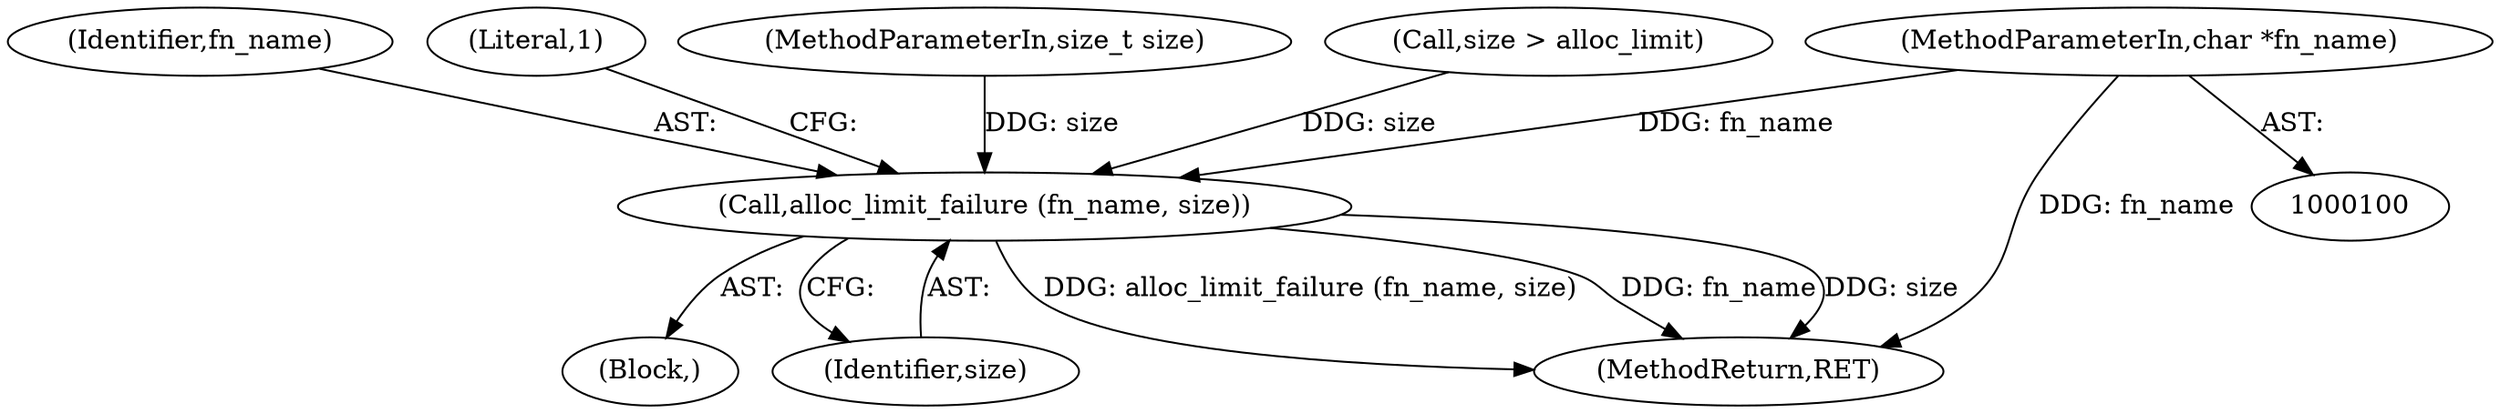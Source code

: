 digraph "1_tnef_c5044689e50039635e7700fe2472fd632ac77176@pointer" {
"1000101" [label="(MethodParameterIn,char *fn_name)"];
"1000111" [label="(Call,alloc_limit_failure (fn_name, size))"];
"1000112" [label="(Identifier,fn_name)"];
"1000116" [label="(Literal,1)"];
"1000110" [label="(Block,)"];
"1000101" [label="(MethodParameterIn,char *fn_name)"];
"1000111" [label="(Call,alloc_limit_failure (fn_name, size))"];
"1000113" [label="(Identifier,size)"];
"1000117" [label="(MethodReturn,RET)"];
"1000102" [label="(MethodParameterIn,size_t size)"];
"1000107" [label="(Call,size > alloc_limit)"];
"1000101" -> "1000100"  [label="AST: "];
"1000101" -> "1000117"  [label="DDG: fn_name"];
"1000101" -> "1000111"  [label="DDG: fn_name"];
"1000111" -> "1000110"  [label="AST: "];
"1000111" -> "1000113"  [label="CFG: "];
"1000112" -> "1000111"  [label="AST: "];
"1000113" -> "1000111"  [label="AST: "];
"1000116" -> "1000111"  [label="CFG: "];
"1000111" -> "1000117"  [label="DDG: alloc_limit_failure (fn_name, size)"];
"1000111" -> "1000117"  [label="DDG: fn_name"];
"1000111" -> "1000117"  [label="DDG: size"];
"1000107" -> "1000111"  [label="DDG: size"];
"1000102" -> "1000111"  [label="DDG: size"];
}
